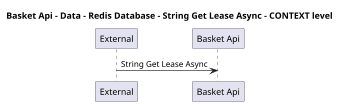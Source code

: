 @startuml
skinparam dpi 60

title Basket Api - Data - Redis Database - String Get Lease Async - CONTEXT level

participant "External" as C4InterFlow.SoftwareSystems.ExternalSystem
participant "Basket Api" as dotnet.eShop.Architecture.SoftwareSystems.BasketApi

C4InterFlow.SoftwareSystems.ExternalSystem -> dotnet.eShop.Architecture.SoftwareSystems.BasketApi : String Get Lease Async


@enduml
